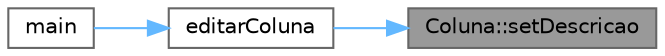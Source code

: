 digraph "Coluna::setDescricao"
{
 // INTERACTIVE_SVG=YES
 // LATEX_PDF_SIZE
  bgcolor="transparent";
  edge [fontname=Helvetica,fontsize=10,labelfontname=Helvetica,labelfontsize=10];
  node [fontname=Helvetica,fontsize=10,shape=box,height=0.2,width=0.4];
  rankdir="RL";
  Node1 [id="Node000001",label="Coluna::setDescricao",height=0.2,width=0.4,color="gray40", fillcolor="grey60", style="filled", fontcolor="black",tooltip="Define a descrição da coluna."];
  Node1 -> Node2 [id="edge1_Node000001_Node000002",dir="back",color="steelblue1",style="solid",tooltip=" "];
  Node2 [id="Node000002",label="editarColuna",height=0.2,width=0.4,color="grey40", fillcolor="white", style="filled",URL="$df/d0a/main_8cpp.html#a512a56ef22516c5454d0f925b16adcd6",tooltip="Edita uma coluna existente no quadro KanBan."];
  Node2 -> Node3 [id="edge2_Node000002_Node000003",dir="back",color="steelblue1",style="solid",tooltip=" "];
  Node3 [id="Node000003",label="main",height=0.2,width=0.4,color="grey40", fillcolor="white", style="filled",URL="$df/d0a/main_8cpp.html#ae66f6b31b5ad750f1fe042a706a4e3d4",tooltip=" "];
}
